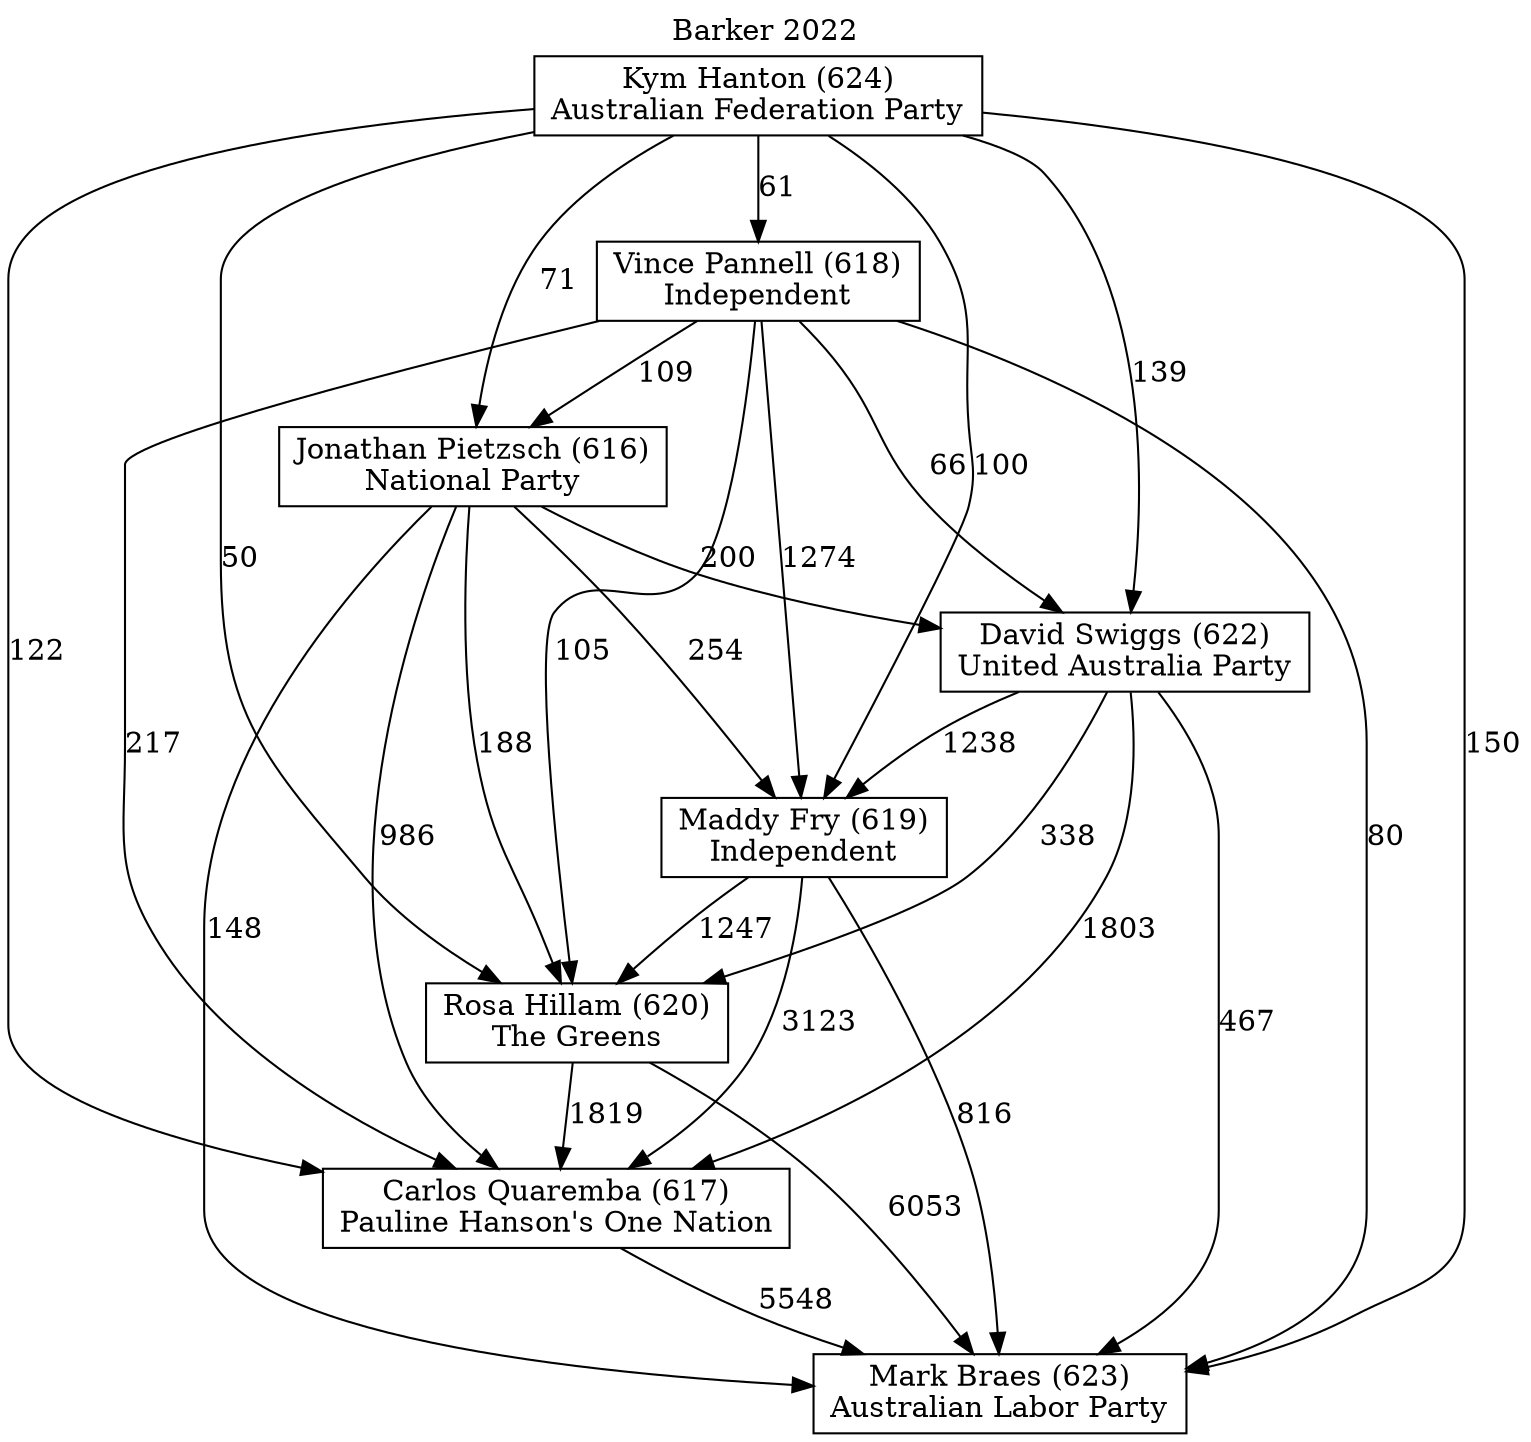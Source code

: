 // House preference flow
digraph "Mark Braes (623)_Barker_2022" {
	graph [label="Barker 2022" labelloc=t mclimit=10]
	node [shape=box]
	"Carlos Quaremba (617)" [label="Carlos Quaremba (617)
Pauline Hanson's One Nation"]
	"David Swiggs (622)" [label="David Swiggs (622)
United Australia Party"]
	"Jonathan Pietzsch (616)" [label="Jonathan Pietzsch (616)
National Party"]
	"Kym Hanton (624)" [label="Kym Hanton (624)
Australian Federation Party"]
	"Maddy Fry (619)" [label="Maddy Fry (619)
Independent"]
	"Mark Braes (623)" [label="Mark Braes (623)
Australian Labor Party"]
	"Rosa Hillam (620)" [label="Rosa Hillam (620)
The Greens"]
	"Vince Pannell (618)" [label="Vince Pannell (618)
Independent"]
	"Carlos Quaremba (617)" -> "Mark Braes (623)" [label=5548]
	"David Swiggs (622)" -> "Carlos Quaremba (617)" [label=1803]
	"David Swiggs (622)" -> "Maddy Fry (619)" [label=1238]
	"David Swiggs (622)" -> "Mark Braes (623)" [label=467]
	"David Swiggs (622)" -> "Rosa Hillam (620)" [label=338]
	"Jonathan Pietzsch (616)" -> "Carlos Quaremba (617)" [label=986]
	"Jonathan Pietzsch (616)" -> "David Swiggs (622)" [label=200]
	"Jonathan Pietzsch (616)" -> "Maddy Fry (619)" [label=254]
	"Jonathan Pietzsch (616)" -> "Mark Braes (623)" [label=148]
	"Jonathan Pietzsch (616)" -> "Rosa Hillam (620)" [label=188]
	"Kym Hanton (624)" -> "Carlos Quaremba (617)" [label=122]
	"Kym Hanton (624)" -> "David Swiggs (622)" [label=139]
	"Kym Hanton (624)" -> "Jonathan Pietzsch (616)" [label=71]
	"Kym Hanton (624)" -> "Maddy Fry (619)" [label=100]
	"Kym Hanton (624)" -> "Mark Braes (623)" [label=150]
	"Kym Hanton (624)" -> "Rosa Hillam (620)" [label=50]
	"Kym Hanton (624)" -> "Vince Pannell (618)" [label=61]
	"Maddy Fry (619)" -> "Carlos Quaremba (617)" [label=3123]
	"Maddy Fry (619)" -> "Mark Braes (623)" [label=816]
	"Maddy Fry (619)" -> "Rosa Hillam (620)" [label=1247]
	"Rosa Hillam (620)" -> "Carlos Quaremba (617)" [label=1819]
	"Rosa Hillam (620)" -> "Mark Braes (623)" [label=6053]
	"Vince Pannell (618)" -> "Carlos Quaremba (617)" [label=217]
	"Vince Pannell (618)" -> "David Swiggs (622)" [label=66]
	"Vince Pannell (618)" -> "Jonathan Pietzsch (616)" [label=109]
	"Vince Pannell (618)" -> "Maddy Fry (619)" [label=1274]
	"Vince Pannell (618)" -> "Mark Braes (623)" [label=80]
	"Vince Pannell (618)" -> "Rosa Hillam (620)" [label=105]
}
